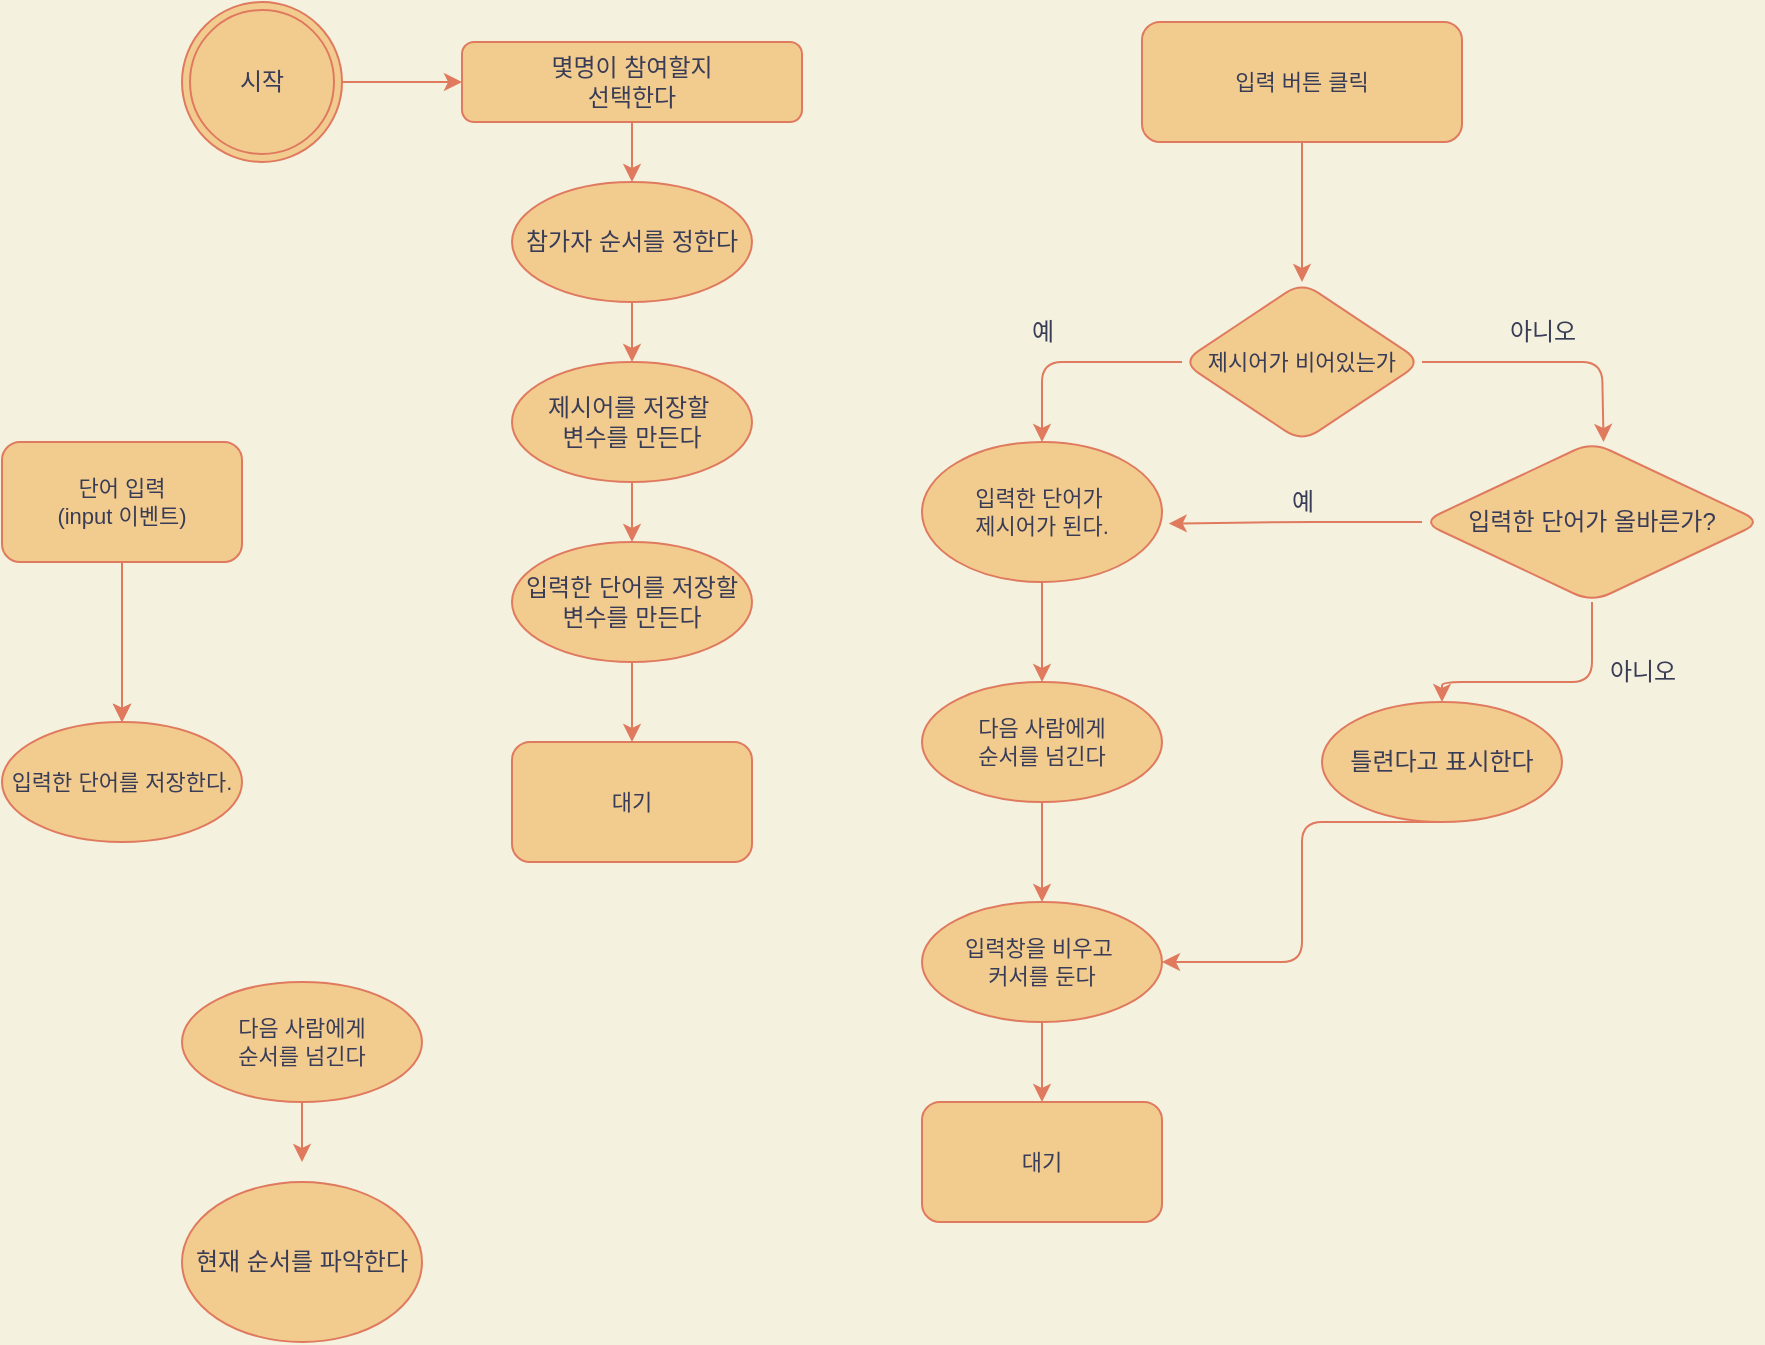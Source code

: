 <mxfile version="20.5.3" type="github">
  <diagram id="C5RBs43oDa-KdzZeNtuy" name="Page-1">
    <mxGraphModel dx="1038" dy="547" grid="1" gridSize="10" guides="1" tooltips="1" connect="1" arrows="1" fold="1" page="1" pageScale="1" pageWidth="300000" pageHeight="300000" background="#F4F1DE" math="0" shadow="0">
      <root>
        <object label="" id="WIyWlLk6GJQsqaUBKTNV-0">
          <mxCell />
        </object>
        <mxCell id="WIyWlLk6GJQsqaUBKTNV-1" parent="WIyWlLk6GJQsqaUBKTNV-0" />
        <mxCell id="Gtpd2-pzpZS1eoP8T10H-84" value="" style="group;fontColor=#393C56;rounded=1;" parent="WIyWlLk6GJQsqaUBKTNV-1" vertex="1" connectable="0">
          <mxGeometry x="120" y="60" width="310" height="430" as="geometry" />
        </mxCell>
        <mxCell id="Gtpd2-pzpZS1eoP8T10H-27" value="" style="edgeStyle=orthogonalEdgeStyle;rounded=1;orthogonalLoop=1;jettySize=auto;html=1;labelBackgroundColor=#F4F1DE;strokeColor=#E07A5F;fontColor=#393C56;" parent="Gtpd2-pzpZS1eoP8T10H-84" source="WIyWlLk6GJQsqaUBKTNV-3" edge="1">
          <mxGeometry relative="1" as="geometry">
            <mxPoint x="225" y="90" as="targetPoint" />
          </mxGeometry>
        </mxCell>
        <mxCell id="WIyWlLk6GJQsqaUBKTNV-3" value="몇명이 참여할지 &lt;br&gt;선택한다" style="rounded=1;whiteSpace=wrap;html=1;fontSize=12;glass=0;strokeWidth=1;shadow=0;direction=east;fillColor=#F2CC8F;strokeColor=#E07A5F;fontColor=#393C56;" parent="Gtpd2-pzpZS1eoP8T10H-84" vertex="1">
          <mxGeometry x="140" y="20" width="170" height="40" as="geometry" />
        </mxCell>
        <mxCell id="Gtpd2-pzpZS1eoP8T10H-8" style="edgeStyle=orthogonalEdgeStyle;rounded=1;orthogonalLoop=1;jettySize=auto;html=1;exitX=1;exitY=0.5;exitDx=0;exitDy=0;entryX=0;entryY=0.5;entryDx=0;entryDy=0;labelBackgroundColor=#F4F1DE;strokeColor=#E07A5F;fontColor=#393C56;" parent="Gtpd2-pzpZS1eoP8T10H-84" source="Gtpd2-pzpZS1eoP8T10H-4" target="WIyWlLk6GJQsqaUBKTNV-3" edge="1">
          <mxGeometry relative="1" as="geometry" />
        </mxCell>
        <mxCell id="Gtpd2-pzpZS1eoP8T10H-4" value="시작" style="ellipse;shape=doubleEllipse;whiteSpace=wrap;html=1;aspect=fixed;fillColor=#F2CC8F;strokeColor=#E07A5F;fontColor=#393C56;rounded=1;" parent="Gtpd2-pzpZS1eoP8T10H-84" vertex="1">
          <mxGeometry width="80" height="80" as="geometry" />
        </mxCell>
        <mxCell id="Gtpd2-pzpZS1eoP8T10H-29" value="" style="edgeStyle=orthogonalEdgeStyle;rounded=1;orthogonalLoop=1;jettySize=auto;html=1;labelBackgroundColor=#F4F1DE;strokeColor=#E07A5F;fontColor=#393C56;" parent="Gtpd2-pzpZS1eoP8T10H-84" source="Gtpd2-pzpZS1eoP8T10H-26" edge="1">
          <mxGeometry relative="1" as="geometry">
            <mxPoint x="225" y="180" as="targetPoint" />
          </mxGeometry>
        </mxCell>
        <mxCell id="Gtpd2-pzpZS1eoP8T10H-26" value="참가자 순서를 정한다" style="ellipse;whiteSpace=wrap;html=1;rounded=1;glass=0;strokeWidth=1;shadow=0;fillColor=#F2CC8F;strokeColor=#E07A5F;fontColor=#393C56;" parent="Gtpd2-pzpZS1eoP8T10H-84" vertex="1">
          <mxGeometry x="165" y="90" width="120" height="60" as="geometry" />
        </mxCell>
        <mxCell id="Gtpd2-pzpZS1eoP8T10H-39" value="" style="edgeStyle=orthogonalEdgeStyle;rounded=1;jumpSize=1;orthogonalLoop=1;jettySize=auto;html=1;labelBackgroundColor=#F4F1DE;strokeColor=#E07A5F;fontColor=#393C56;" parent="Gtpd2-pzpZS1eoP8T10H-84" source="Gtpd2-pzpZS1eoP8T10H-28" edge="1">
          <mxGeometry relative="1" as="geometry">
            <mxPoint x="225" y="270" as="targetPoint" />
          </mxGeometry>
        </mxCell>
        <mxCell id="Gtpd2-pzpZS1eoP8T10H-28" value="제시어를 저장할&amp;nbsp;&lt;br&gt;변수를 만든다" style="ellipse;whiteSpace=wrap;html=1;rounded=1;glass=0;strokeWidth=1;shadow=0;fillColor=#F2CC8F;strokeColor=#E07A5F;fontColor=#393C56;" parent="Gtpd2-pzpZS1eoP8T10H-84" vertex="1">
          <mxGeometry x="165" y="180" width="120" height="60" as="geometry" />
        </mxCell>
        <mxCell id="Gtpd2-pzpZS1eoP8T10H-67" value="" style="edgeStyle=orthogonalEdgeStyle;shape=connector;rounded=1;jumpSize=1;orthogonalLoop=1;jettySize=auto;html=1;labelBackgroundColor=#F4F1DE;strokeColor=#E07A5F;fontFamily=Helvetica;fontSize=11;fontColor=#393C56;endArrow=classic;spacing=1;" parent="Gtpd2-pzpZS1eoP8T10H-84" source="Gtpd2-pzpZS1eoP8T10H-36" edge="1">
          <mxGeometry relative="1" as="geometry">
            <mxPoint x="225" y="370" as="targetPoint" />
          </mxGeometry>
        </mxCell>
        <mxCell id="Gtpd2-pzpZS1eoP8T10H-36" value="입력한 단어를 저장할&lt;br&gt;변수를 만든다" style="ellipse;whiteSpace=wrap;html=1;rounded=1;glass=0;strokeWidth=1;shadow=0;fillColor=#F2CC8F;strokeColor=#E07A5F;fontColor=#393C56;" parent="Gtpd2-pzpZS1eoP8T10H-84" vertex="1">
          <mxGeometry x="165" y="270" width="120" height="60" as="geometry" />
        </mxCell>
        <mxCell id="Gtpd2-pzpZS1eoP8T10H-81" value="대기" style="rounded=1;whiteSpace=wrap;html=1;fontFamily=Helvetica;fontSize=11;fontColor=#393C56;fillColor=#F2CC8F;strokeColor=#E07A5F;" parent="Gtpd2-pzpZS1eoP8T10H-84" vertex="1">
          <mxGeometry x="165" y="370" width="120" height="60" as="geometry" />
        </mxCell>
        <mxCell id="Gtpd2-pzpZS1eoP8T10H-87" value="" style="edgeStyle=none;shape=connector;rounded=1;jumpSize=1;orthogonalLoop=1;jettySize=auto;html=1;labelBackgroundColor=#F4F1DE;strokeColor=#E07A5F;fontFamily=Helvetica;fontSize=11;fontColor=#393C56;endArrow=classic;" parent="WIyWlLk6GJQsqaUBKTNV-1" source="Gtpd2-pzpZS1eoP8T10H-85" edge="1">
          <mxGeometry relative="1" as="geometry">
            <mxPoint x="90" y="420.0" as="targetPoint" />
          </mxGeometry>
        </mxCell>
        <mxCell id="Gtpd2-pzpZS1eoP8T10H-91" value="" style="edgeStyle=none;shape=connector;rounded=1;jumpSize=1;orthogonalLoop=1;jettySize=auto;html=1;labelBackgroundColor=#F4F1DE;strokeColor=#E07A5F;fontFamily=Helvetica;fontSize=11;fontColor=#393C56;endArrow=classic;" parent="WIyWlLk6GJQsqaUBKTNV-1" source="Gtpd2-pzpZS1eoP8T10H-85" edge="1">
          <mxGeometry relative="1" as="geometry">
            <mxPoint x="90" y="420.0" as="targetPoint" />
          </mxGeometry>
        </mxCell>
        <mxCell id="Gtpd2-pzpZS1eoP8T10H-93" value="" style="edgeStyle=none;shape=connector;rounded=1;jumpSize=1;orthogonalLoop=1;jettySize=auto;html=1;labelBackgroundColor=#F4F1DE;strokeColor=#E07A5F;fontFamily=Helvetica;fontSize=11;fontColor=#393C56;endArrow=classic;" parent="WIyWlLk6GJQsqaUBKTNV-1" source="Gtpd2-pzpZS1eoP8T10H-85" target="Gtpd2-pzpZS1eoP8T10H-92" edge="1">
          <mxGeometry relative="1" as="geometry" />
        </mxCell>
        <mxCell id="Gtpd2-pzpZS1eoP8T10H-85" value="단어 입력&lt;br&gt;(input 이벤트)" style="rounded=1;whiteSpace=wrap;html=1;fontFamily=Helvetica;fontSize=11;fontColor=#393C56;fillColor=#F2CC8F;strokeColor=#E07A5F;" parent="WIyWlLk6GJQsqaUBKTNV-1" vertex="1">
          <mxGeometry x="30" y="280" width="120" height="60" as="geometry" />
        </mxCell>
        <mxCell id="Gtpd2-pzpZS1eoP8T10H-92" value="입력한 단어를 저장한다." style="ellipse;whiteSpace=wrap;html=1;fontSize=11;rounded=1;fillColor=#F2CC8F;strokeColor=#E07A5F;fontColor=#393C56;" parent="WIyWlLk6GJQsqaUBKTNV-1" vertex="1">
          <mxGeometry x="30" y="420" width="120" height="60" as="geometry" />
        </mxCell>
        <mxCell id="Gtpd2-pzpZS1eoP8T10H-98" value="" style="group;fontColor=#393C56;rounded=1;" parent="WIyWlLk6GJQsqaUBKTNV-1" vertex="1" connectable="0">
          <mxGeometry x="600" y="70" width="170" height="230" as="geometry" />
        </mxCell>
        <mxCell id="Gtpd2-pzpZS1eoP8T10H-94" value="입력 버튼 클릭" style="rounded=1;whiteSpace=wrap;html=1;fontFamily=Helvetica;fontSize=11;fontColor=#393C56;fillColor=#F2CC8F;strokeColor=#E07A5F;" parent="Gtpd2-pzpZS1eoP8T10H-98" vertex="1">
          <mxGeometry width="160" height="60" as="geometry" />
        </mxCell>
        <mxCell id="Gtpd2-pzpZS1eoP8T10H-97" value="" style="group;fontColor=#393C56;rounded=1;" parent="Gtpd2-pzpZS1eoP8T10H-98" vertex="1" connectable="0">
          <mxGeometry x="20" y="130" width="120" height="80" as="geometry" />
        </mxCell>
        <mxCell id="Gtpd2-pzpZS1eoP8T10H-95" value="제시어가 비어있는가" style="rhombus;whiteSpace=wrap;html=1;fontSize=11;rounded=1;fillColor=#F2CC8F;strokeColor=#E07A5F;fontColor=#393C56;" parent="Gtpd2-pzpZS1eoP8T10H-97" vertex="1">
          <mxGeometry width="120" height="80" as="geometry" />
        </mxCell>
        <mxCell id="Gtpd2-pzpZS1eoP8T10H-96" value="" style="edgeStyle=none;shape=connector;rounded=1;jumpSize=1;orthogonalLoop=1;jettySize=auto;html=1;labelBackgroundColor=#F4F1DE;strokeColor=#E07A5F;fontFamily=Helvetica;fontSize=11;fontColor=#393C56;endArrow=classic;" parent="Gtpd2-pzpZS1eoP8T10H-98" source="Gtpd2-pzpZS1eoP8T10H-94" target="Gtpd2-pzpZS1eoP8T10H-95" edge="1">
          <mxGeometry relative="1" as="geometry" />
        </mxCell>
        <mxCell id="Gtpd2-pzpZS1eoP8T10H-148" value="" style="edgeStyle=orthogonalEdgeStyle;rounded=1;orthogonalLoop=1;jettySize=auto;html=1;strokeColor=#E07A5F;fontColor=#393C56;fillColor=#F2CC8F;" parent="WIyWlLk6GJQsqaUBKTNV-1" source="Gtpd2-pzpZS1eoP8T10H-125" target="Gtpd2-pzpZS1eoP8T10H-147" edge="1">
          <mxGeometry relative="1" as="geometry" />
        </mxCell>
        <mxCell id="Gtpd2-pzpZS1eoP8T10H-125" value="입력한 단어가&amp;nbsp;&lt;br&gt;제시어가 된다." style="ellipse;whiteSpace=wrap;html=1;fontSize=11;rounded=1;fillColor=#F2CC8F;strokeColor=#E07A5F;fontColor=#393C56;" parent="WIyWlLk6GJQsqaUBKTNV-1" vertex="1">
          <mxGeometry x="490" y="280" width="120" height="70" as="geometry" />
        </mxCell>
        <mxCell id="Gtpd2-pzpZS1eoP8T10H-126" value="" style="edgeStyle=none;shape=connector;jumpSize=1;orthogonalLoop=1;jettySize=auto;html=1;labelBackgroundColor=#F4F1DE;strokeColor=#E07A5F;fontFamily=Helvetica;fontSize=11;fontColor=#393C56;endArrow=classic;rounded=1;" parent="WIyWlLk6GJQsqaUBKTNV-1" source="Gtpd2-pzpZS1eoP8T10H-95" target="Gtpd2-pzpZS1eoP8T10H-125" edge="1">
          <mxGeometry relative="1" as="geometry">
            <Array as="points">
              <mxPoint x="550" y="240" />
            </Array>
          </mxGeometry>
        </mxCell>
        <mxCell id="Gtpd2-pzpZS1eoP8T10H-128" value="" style="edgeStyle=none;shape=connector;rounded=1;jumpSize=1;orthogonalLoop=1;jettySize=auto;html=1;labelBackgroundColor=#F4F1DE;strokeColor=#E07A5F;fontFamily=Helvetica;fontSize=11;fontColor=#393C56;endArrow=classic;entryX=0.534;entryY=0;entryDx=0;entryDy=0;entryPerimeter=0;" parent="WIyWlLk6GJQsqaUBKTNV-1" source="Gtpd2-pzpZS1eoP8T10H-95" target="Gtpd2-pzpZS1eoP8T10H-139" edge="1">
          <mxGeometry relative="1" as="geometry">
            <mxPoint x="830" y="270" as="targetPoint" />
            <Array as="points">
              <mxPoint x="830" y="240" />
            </Array>
          </mxGeometry>
        </mxCell>
        <mxCell id="Gtpd2-pzpZS1eoP8T10H-137" value="아니오" style="text;html=1;align=center;verticalAlign=middle;resizable=0;points=[];autosize=1;strokeColor=none;fillColor=none;fontColor=#393C56;" parent="WIyWlLk6GJQsqaUBKTNV-1" vertex="1">
          <mxGeometry x="770" y="210" width="60" height="30" as="geometry" />
        </mxCell>
        <mxCell id="Gtpd2-pzpZS1eoP8T10H-136" value="예" style="text;html=1;align=center;verticalAlign=middle;resizable=0;points=[];autosize=1;strokeColor=none;fillColor=none;fontColor=#393C56;" parent="WIyWlLk6GJQsqaUBKTNV-1" vertex="1">
          <mxGeometry x="530" y="210" width="40" height="30" as="geometry" />
        </mxCell>
        <mxCell id="Gtpd2-pzpZS1eoP8T10H-141" value="" style="edgeStyle=orthogonalEdgeStyle;rounded=1;orthogonalLoop=1;jettySize=auto;html=1;strokeColor=#E07A5F;fontColor=#393C56;fillColor=#F2CC8F;entryX=1.028;entryY=0.583;entryDx=0;entryDy=0;entryPerimeter=0;" parent="WIyWlLk6GJQsqaUBKTNV-1" source="Gtpd2-pzpZS1eoP8T10H-139" target="Gtpd2-pzpZS1eoP8T10H-125" edge="1">
          <mxGeometry relative="1" as="geometry">
            <mxPoint x="620" y="320" as="targetPoint" />
          </mxGeometry>
        </mxCell>
        <mxCell id="Gtpd2-pzpZS1eoP8T10H-145" value="" style="edgeStyle=orthogonalEdgeStyle;rounded=1;orthogonalLoop=1;jettySize=auto;html=1;strokeColor=#E07A5F;fontColor=#393C56;fillColor=#F2CC8F;" parent="WIyWlLk6GJQsqaUBKTNV-1" source="Gtpd2-pzpZS1eoP8T10H-139" target="Gtpd2-pzpZS1eoP8T10H-144" edge="1">
          <mxGeometry relative="1" as="geometry">
            <Array as="points">
              <mxPoint x="825" y="400" />
            </Array>
          </mxGeometry>
        </mxCell>
        <mxCell id="Gtpd2-pzpZS1eoP8T10H-139" value="입력한 단어가 올바른가?" style="rhombus;whiteSpace=wrap;html=1;rounded=1;strokeColor=#E07A5F;fontColor=#393C56;fillColor=#F2CC8F;" parent="WIyWlLk6GJQsqaUBKTNV-1" vertex="1">
          <mxGeometry x="740" y="280" width="170" height="80" as="geometry" />
        </mxCell>
        <mxCell id="Gtpd2-pzpZS1eoP8T10H-142" value="예" style="text;html=1;align=center;verticalAlign=middle;resizable=0;points=[];autosize=1;strokeColor=none;fillColor=none;fontColor=#393C56;" parent="WIyWlLk6GJQsqaUBKTNV-1" vertex="1">
          <mxGeometry x="660" y="295" width="40" height="30" as="geometry" />
        </mxCell>
        <mxCell id="Gtpd2-pzpZS1eoP8T10H-155" style="edgeStyle=elbowEdgeStyle;rounded=1;orthogonalLoop=1;jettySize=auto;html=1;exitX=0.5;exitY=1;exitDx=0;exitDy=0;entryX=1;entryY=0.5;entryDx=0;entryDy=0;strokeColor=#E07A5F;fontColor=#393C56;fillColor=#F2CC8F;" parent="WIyWlLk6GJQsqaUBKTNV-1" source="Gtpd2-pzpZS1eoP8T10H-144" target="Gtpd2-pzpZS1eoP8T10H-151" edge="1">
          <mxGeometry relative="1" as="geometry" />
        </mxCell>
        <mxCell id="Gtpd2-pzpZS1eoP8T10H-144" value="틀련다고 표시한다" style="ellipse;whiteSpace=wrap;html=1;fillColor=#F2CC8F;strokeColor=#E07A5F;fontColor=#393C56;rounded=1;" parent="WIyWlLk6GJQsqaUBKTNV-1" vertex="1">
          <mxGeometry x="690" y="410" width="120" height="60" as="geometry" />
        </mxCell>
        <mxCell id="Gtpd2-pzpZS1eoP8T10H-146" value="아니오" style="text;html=1;align=center;verticalAlign=middle;resizable=0;points=[];autosize=1;strokeColor=none;fillColor=none;fontColor=#393C56;" parent="WIyWlLk6GJQsqaUBKTNV-1" vertex="1">
          <mxGeometry x="820" y="380" width="60" height="30" as="geometry" />
        </mxCell>
        <mxCell id="Gtpd2-pzpZS1eoP8T10H-152" value="" style="edgeStyle=orthogonalEdgeStyle;rounded=1;orthogonalLoop=1;jettySize=auto;html=1;strokeColor=#E07A5F;fontColor=#393C56;fillColor=#F2CC8F;" parent="WIyWlLk6GJQsqaUBKTNV-1" source="Gtpd2-pzpZS1eoP8T10H-147" target="Gtpd2-pzpZS1eoP8T10H-151" edge="1">
          <mxGeometry relative="1" as="geometry" />
        </mxCell>
        <mxCell id="Gtpd2-pzpZS1eoP8T10H-147" value="다음 사람에게 &lt;br&gt;순서를 넘긴다" style="ellipse;whiteSpace=wrap;html=1;fontSize=11;fillColor=#F2CC8F;strokeColor=#E07A5F;fontColor=#393C56;rounded=1;" parent="WIyWlLk6GJQsqaUBKTNV-1" vertex="1">
          <mxGeometry x="490" y="400" width="120" height="60" as="geometry" />
        </mxCell>
        <mxCell id="Gtpd2-pzpZS1eoP8T10H-160" value="" style="edgeStyle=elbowEdgeStyle;rounded=1;orthogonalLoop=1;jettySize=auto;html=1;strokeColor=#E07A5F;fontColor=#393C56;fillColor=#F2CC8F;" parent="WIyWlLk6GJQsqaUBKTNV-1" source="Gtpd2-pzpZS1eoP8T10H-151" target="Gtpd2-pzpZS1eoP8T10H-159" edge="1">
          <mxGeometry relative="1" as="geometry" />
        </mxCell>
        <mxCell id="Gtpd2-pzpZS1eoP8T10H-151" value="입력창을 비우고&amp;nbsp;&lt;br&gt;커서를 둔다" style="ellipse;whiteSpace=wrap;html=1;fontSize=11;fillColor=#F2CC8F;strokeColor=#E07A5F;fontColor=#393C56;rounded=1;" parent="WIyWlLk6GJQsqaUBKTNV-1" vertex="1">
          <mxGeometry x="490" y="510" width="120" height="60" as="geometry" />
        </mxCell>
        <mxCell id="Gtpd2-pzpZS1eoP8T10H-159" value="대기" style="rounded=1;whiteSpace=wrap;html=1;fontSize=11;fillColor=#F2CC8F;strokeColor=#E07A5F;fontColor=#393C56;" parent="WIyWlLk6GJQsqaUBKTNV-1" vertex="1">
          <mxGeometry x="490" y="610" width="120" height="60" as="geometry" />
        </mxCell>
        <mxCell id="Gtpd2-pzpZS1eoP8T10H-190" value="" style="edgeStyle=elbowEdgeStyle;rounded=1;orthogonalLoop=1;jettySize=auto;html=1;strokeColor=#E07A5F;fontColor=#393C56;fillColor=#F2CC8F;" parent="WIyWlLk6GJQsqaUBKTNV-1" source="Gtpd2-pzpZS1eoP8T10H-162" edge="1">
          <mxGeometry relative="1" as="geometry">
            <mxPoint x="180" y="640" as="targetPoint" />
          </mxGeometry>
        </mxCell>
        <mxCell id="Gtpd2-pzpZS1eoP8T10H-162" value="다음 사람에게 &lt;br&gt;순서를 넘긴다" style="ellipse;whiteSpace=wrap;html=1;fontSize=11;fillColor=#F2CC8F;strokeColor=#E07A5F;fontColor=#393C56;rounded=1;" parent="WIyWlLk6GJQsqaUBKTNV-1" vertex="1">
          <mxGeometry x="120" y="550" width="120" height="60" as="geometry" />
        </mxCell>
        <mxCell id="Gtpd2-pzpZS1eoP8T10H-212" value="현재 순서를 파악한다" style="ellipse;whiteSpace=wrap;html=1;rounded=1;strokeColor=#E07A5F;fontColor=#393C56;fillColor=#F2CC8F;elbow=vertical;" parent="WIyWlLk6GJQsqaUBKTNV-1" vertex="1">
          <mxGeometry x="120" y="650" width="120" height="80" as="geometry" />
        </mxCell>
      </root>
    </mxGraphModel>
  </diagram>
</mxfile>
